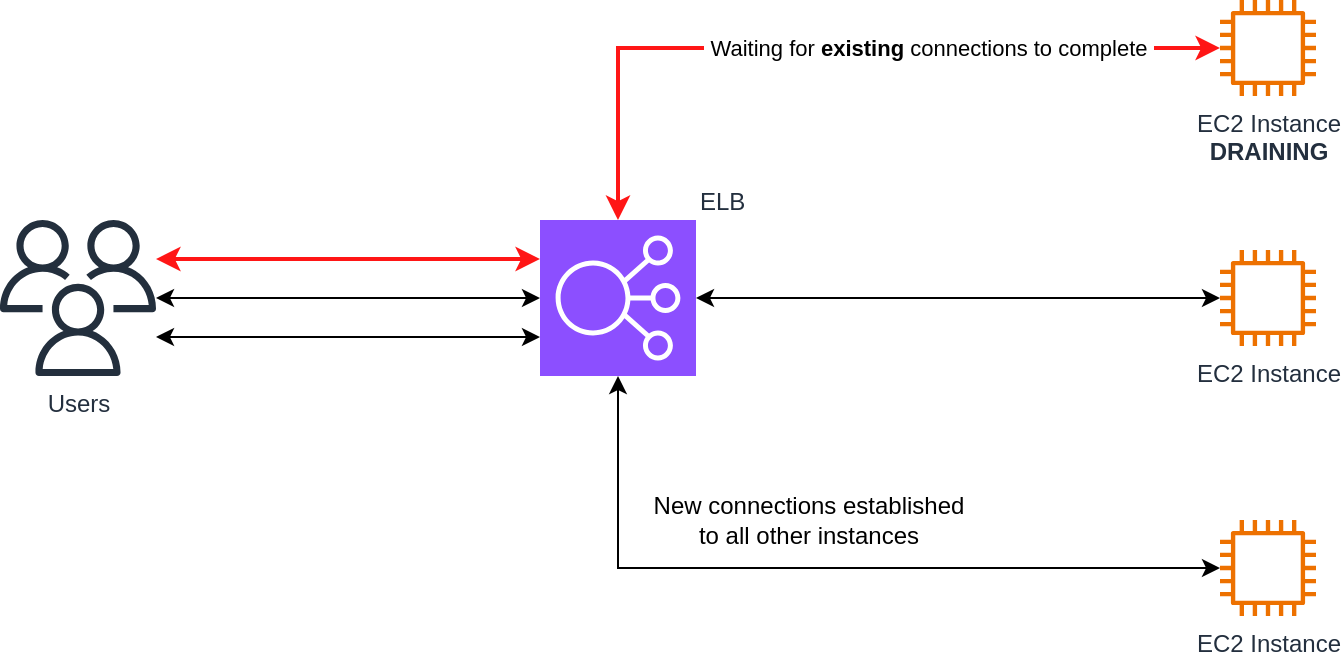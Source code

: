 <mxfile version="26.0.4">
  <diagram name="Page-1" id="Kh21HxsU_zASM-r1x5bw">
    <mxGraphModel dx="1114" dy="1198" grid="1" gridSize="10" guides="1" tooltips="1" connect="1" arrows="1" fold="1" page="1" pageScale="1" pageWidth="850" pageHeight="1100" math="0" shadow="0">
      <root>
        <mxCell id="0" />
        <mxCell id="1" parent="0" />
        <mxCell id="mY-pVmr41r8ARvA8dUtk-8" style="edgeStyle=orthogonalEdgeStyle;rounded=0;orthogonalLoop=1;jettySize=auto;html=1;startArrow=classic;startFill=1;" edge="1" parent="1" source="mY-pVmr41r8ARvA8dUtk-1" target="mY-pVmr41r8ARvA8dUtk-2">
          <mxGeometry relative="1" as="geometry" />
        </mxCell>
        <mxCell id="mY-pVmr41r8ARvA8dUtk-1" value="Users" style="sketch=0;outlineConnect=0;fontColor=#232F3E;gradientColor=none;fillColor=#232F3D;strokeColor=none;dashed=0;verticalLabelPosition=bottom;verticalAlign=top;align=center;html=1;fontSize=12;fontStyle=0;aspect=fixed;pointerEvents=1;shape=mxgraph.aws4.users;" vertex="1" parent="1">
          <mxGeometry x="96" y="520" width="78" height="78" as="geometry" />
        </mxCell>
        <mxCell id="mY-pVmr41r8ARvA8dUtk-10" style="edgeStyle=orthogonalEdgeStyle;rounded=0;orthogonalLoop=1;jettySize=auto;html=1;exitX=0;exitY=0.75;exitDx=0;exitDy=0;exitPerimeter=0;startArrow=classic;startFill=1;" edge="1" parent="1" source="mY-pVmr41r8ARvA8dUtk-2" target="mY-pVmr41r8ARvA8dUtk-1">
          <mxGeometry relative="1" as="geometry">
            <Array as="points">
              <mxPoint x="216" y="579" />
              <mxPoint x="216" y="579" />
            </Array>
          </mxGeometry>
        </mxCell>
        <mxCell id="mY-pVmr41r8ARvA8dUtk-11" value="&amp;nbsp;Waiting for &lt;b&gt;existing&lt;/b&gt; connections to complete&amp;nbsp;" style="edgeStyle=orthogonalEdgeStyle;rounded=0;orthogonalLoop=1;jettySize=auto;html=1;strokeWidth=2;strokeColor=#FF1616;startArrow=classic;startFill=1;" edge="1" parent="1" source="mY-pVmr41r8ARvA8dUtk-2" target="mY-pVmr41r8ARvA8dUtk-3">
          <mxGeometry x="0.245" relative="1" as="geometry">
            <Array as="points">
              <mxPoint x="405" y="434" />
            </Array>
            <mxPoint as="offset" />
          </mxGeometry>
        </mxCell>
        <mxCell id="mY-pVmr41r8ARvA8dUtk-12" style="edgeStyle=orthogonalEdgeStyle;rounded=0;orthogonalLoop=1;jettySize=auto;html=1;startArrow=classic;startFill=1;" edge="1" parent="1" source="mY-pVmr41r8ARvA8dUtk-2" target="mY-pVmr41r8ARvA8dUtk-5">
          <mxGeometry relative="1" as="geometry">
            <Array as="points">
              <mxPoint x="405" y="694" />
            </Array>
          </mxGeometry>
        </mxCell>
        <mxCell id="mY-pVmr41r8ARvA8dUtk-13" style="edgeStyle=orthogonalEdgeStyle;rounded=0;orthogonalLoop=1;jettySize=auto;html=1;startArrow=classic;startFill=1;" edge="1" parent="1" source="mY-pVmr41r8ARvA8dUtk-2" target="mY-pVmr41r8ARvA8dUtk-4">
          <mxGeometry relative="1" as="geometry" />
        </mxCell>
        <mxCell id="mY-pVmr41r8ARvA8dUtk-2" value="ELB" style="sketch=0;points=[[0,0,0],[0.25,0,0],[0.5,0,0],[0.75,0,0],[1,0,0],[0,1,0],[0.25,1,0],[0.5,1,0],[0.75,1,0],[1,1,0],[0,0.25,0],[0,0.5,0],[0,0.75,0],[1,0.25,0],[1,0.5,0],[1,0.75,0]];outlineConnect=0;fontColor=#232F3E;fillColor=#8C4FFF;strokeColor=#ffffff;dashed=0;verticalLabelPosition=top;verticalAlign=bottom;align=left;html=1;fontSize=12;fontStyle=0;aspect=fixed;shape=mxgraph.aws4.resourceIcon;resIcon=mxgraph.aws4.elastic_load_balancing;labelPosition=right;" vertex="1" parent="1">
          <mxGeometry x="366" y="520" width="78" height="78" as="geometry" />
        </mxCell>
        <mxCell id="mY-pVmr41r8ARvA8dUtk-3" value="EC2 Instance&lt;div&gt;&lt;b&gt;DRAINING&lt;/b&gt;&lt;/div&gt;" style="sketch=0;outlineConnect=0;fontColor=#232F3E;gradientColor=none;fillColor=#ED7100;strokeColor=none;dashed=0;verticalLabelPosition=bottom;verticalAlign=top;align=center;html=1;fontSize=12;fontStyle=0;aspect=fixed;pointerEvents=1;shape=mxgraph.aws4.instance2;" vertex="1" parent="1">
          <mxGeometry x="706" y="410" width="48" height="48" as="geometry" />
        </mxCell>
        <mxCell id="mY-pVmr41r8ARvA8dUtk-4" value="EC2 Instance" style="sketch=0;outlineConnect=0;fontColor=#232F3E;gradientColor=none;fillColor=#ED7100;strokeColor=none;dashed=0;verticalLabelPosition=bottom;verticalAlign=top;align=center;html=1;fontSize=12;fontStyle=0;aspect=fixed;pointerEvents=1;shape=mxgraph.aws4.instance2;" vertex="1" parent="1">
          <mxGeometry x="706" y="535" width="48" height="48" as="geometry" />
        </mxCell>
        <mxCell id="mY-pVmr41r8ARvA8dUtk-5" value="EC2 Instance" style="sketch=0;outlineConnect=0;fontColor=#232F3E;gradientColor=none;fillColor=#ED7100;strokeColor=none;dashed=0;verticalLabelPosition=bottom;verticalAlign=top;align=center;html=1;fontSize=12;fontStyle=0;aspect=fixed;pointerEvents=1;shape=mxgraph.aws4.instance2;" vertex="1" parent="1">
          <mxGeometry x="706" y="670" width="48" height="48" as="geometry" />
        </mxCell>
        <mxCell id="mY-pVmr41r8ARvA8dUtk-9" style="edgeStyle=orthogonalEdgeStyle;rounded=0;orthogonalLoop=1;jettySize=auto;html=1;entryX=0;entryY=0.25;entryDx=0;entryDy=0;entryPerimeter=0;startArrow=classic;startFill=1;strokeWidth=2;strokeColor=#FF1616;" edge="1" parent="1" source="mY-pVmr41r8ARvA8dUtk-1" target="mY-pVmr41r8ARvA8dUtk-2">
          <mxGeometry relative="1" as="geometry">
            <Array as="points">
              <mxPoint x="270" y="540" />
            </Array>
          </mxGeometry>
        </mxCell>
        <mxCell id="mY-pVmr41r8ARvA8dUtk-14" value="New connections established&lt;div&gt;to all other instances&lt;/div&gt;" style="text;html=1;align=center;verticalAlign=middle;resizable=0;points=[];autosize=1;strokeColor=none;fillColor=none;" vertex="1" parent="1">
          <mxGeometry x="410" y="650" width="180" height="40" as="geometry" />
        </mxCell>
      </root>
    </mxGraphModel>
  </diagram>
</mxfile>
